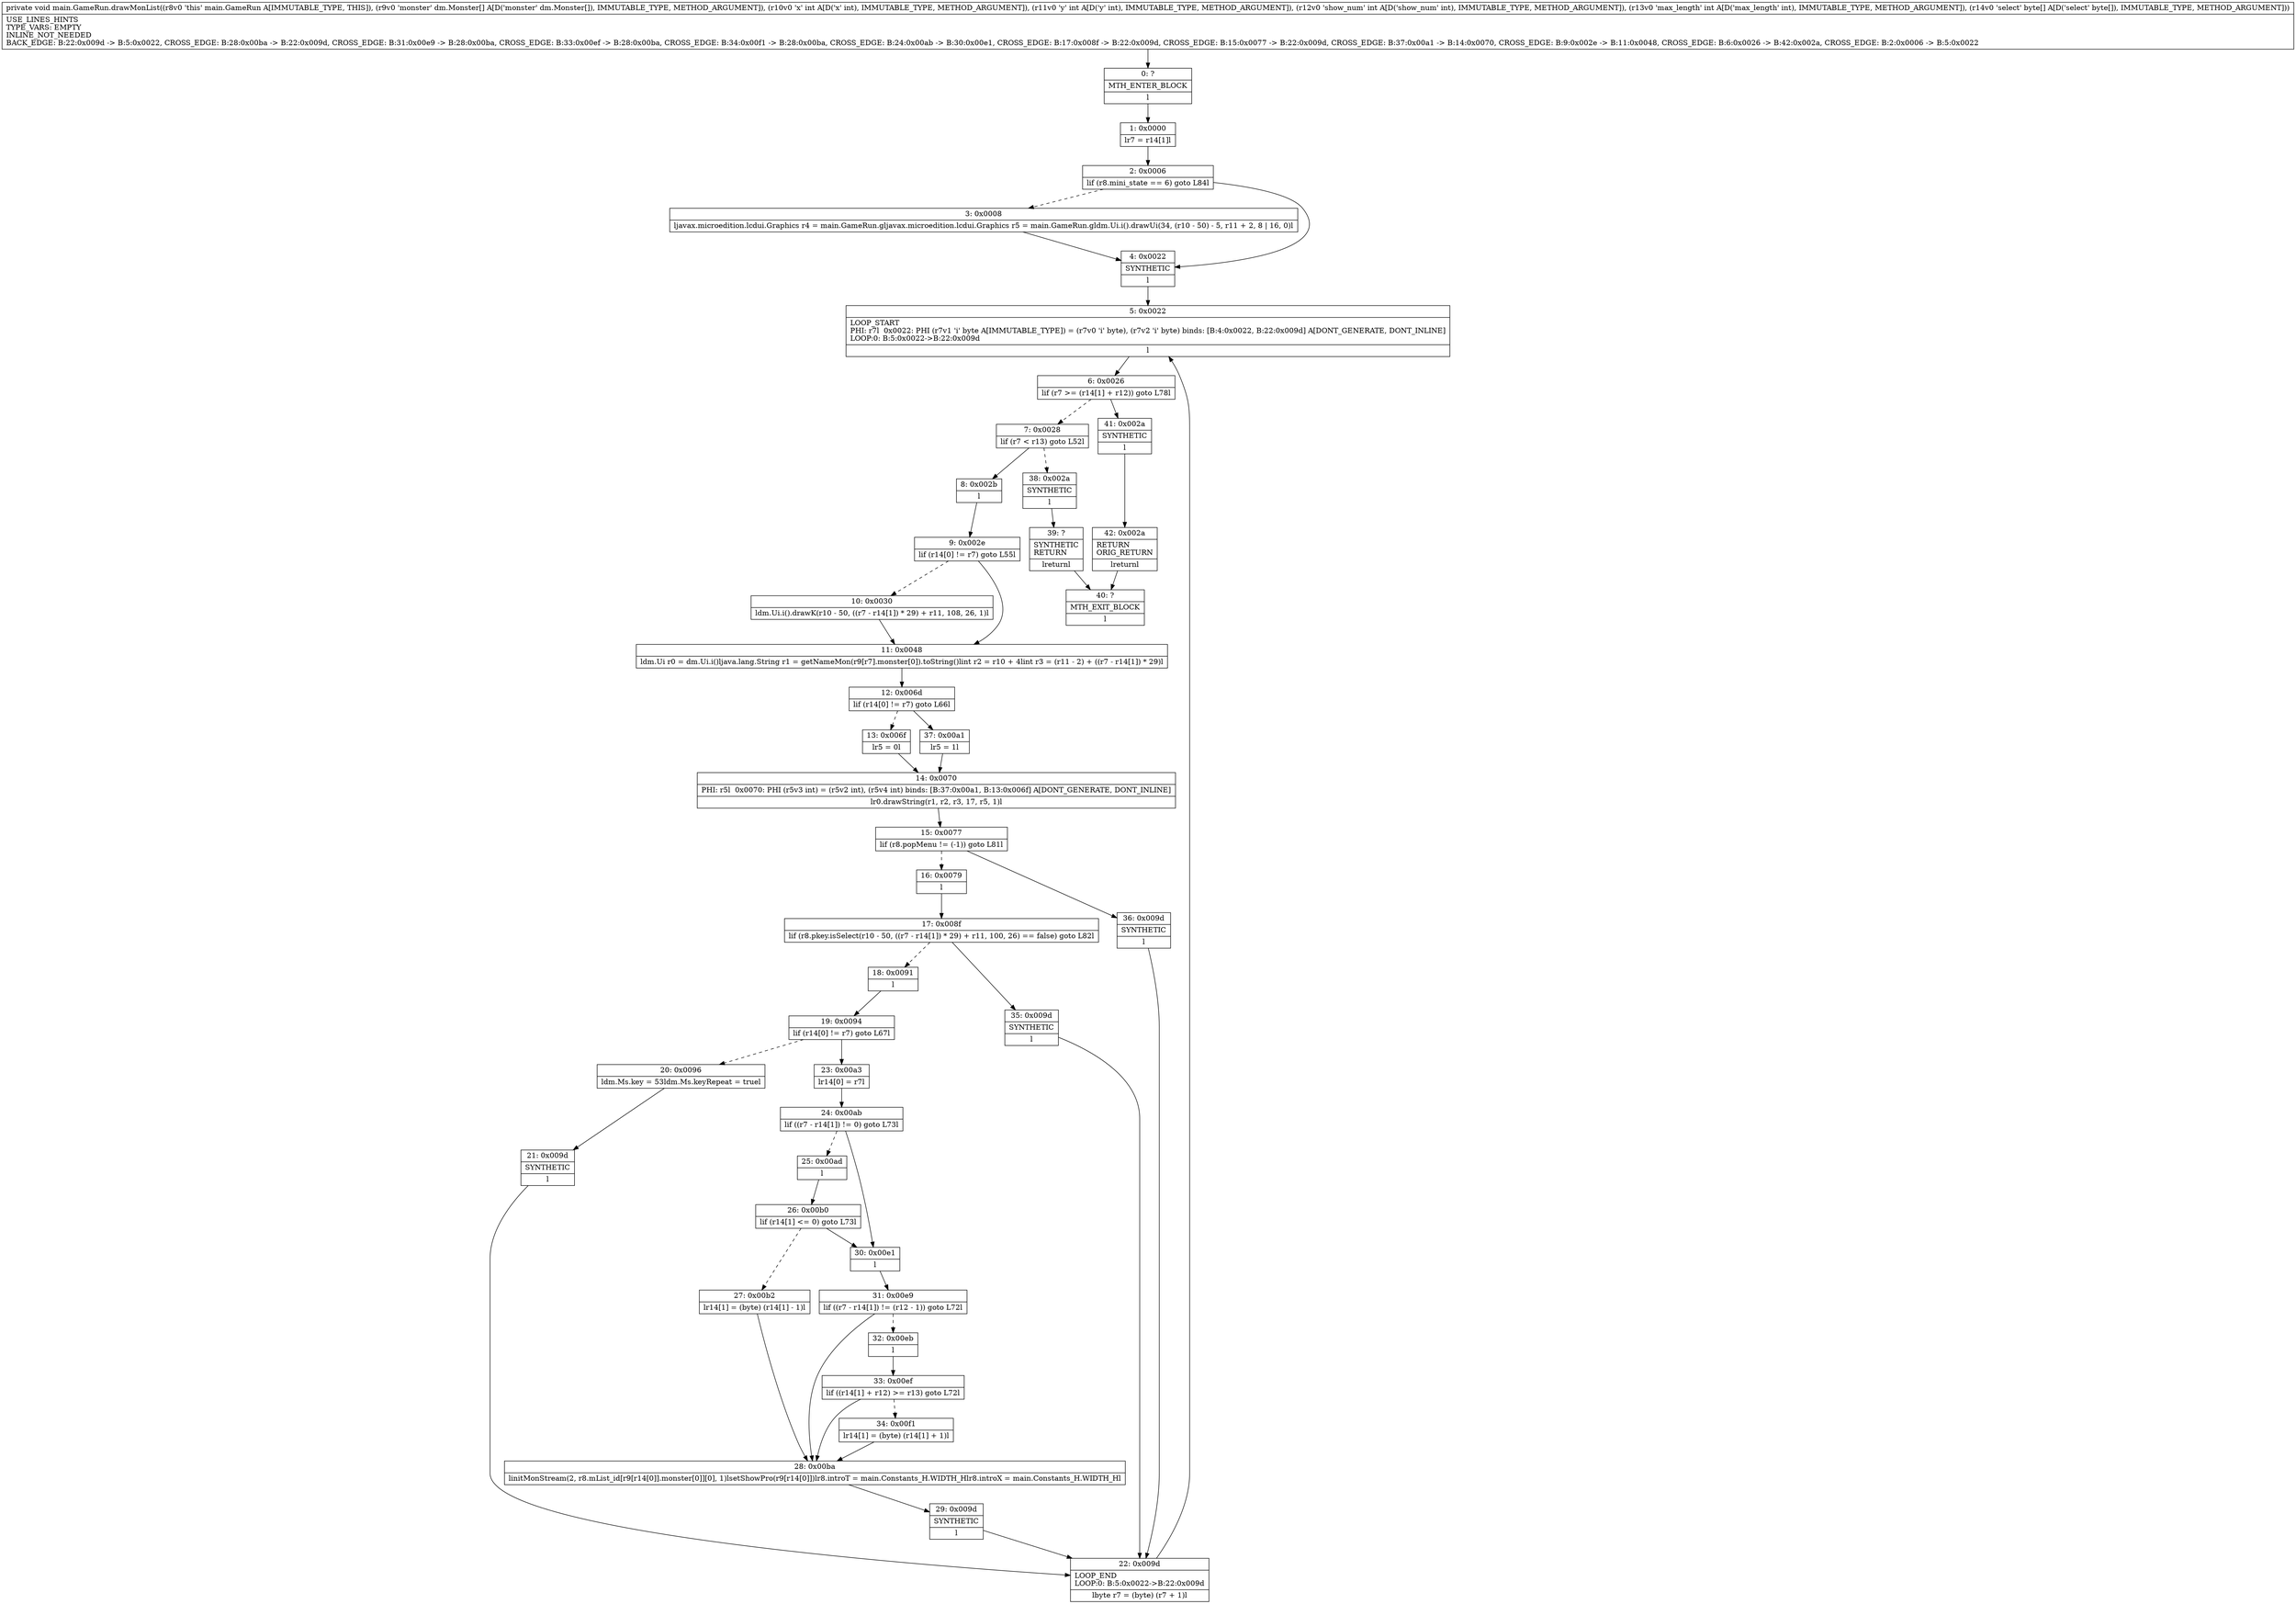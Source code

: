 digraph "CFG formain.GameRun.drawMonList([Ldm\/Monster;IIII[B)V" {
Node_0 [shape=record,label="{0\:\ ?|MTH_ENTER_BLOCK\l|l}"];
Node_1 [shape=record,label="{1\:\ 0x0000|lr7 = r14[1]l}"];
Node_2 [shape=record,label="{2\:\ 0x0006|lif (r8.mini_state == 6) goto L84l}"];
Node_3 [shape=record,label="{3\:\ 0x0008|ljavax.microedition.lcdui.Graphics r4 = main.GameRun.gljavax.microedition.lcdui.Graphics r5 = main.GameRun.gldm.Ui.i().drawUi(34, (r10 \- 50) \- 5, r11 + 2, 8 \| 16, 0)l}"];
Node_4 [shape=record,label="{4\:\ 0x0022|SYNTHETIC\l|l}"];
Node_5 [shape=record,label="{5\:\ 0x0022|LOOP_START\lPHI: r7l  0x0022: PHI (r7v1 'i' byte A[IMMUTABLE_TYPE]) = (r7v0 'i' byte), (r7v2 'i' byte) binds: [B:4:0x0022, B:22:0x009d] A[DONT_GENERATE, DONT_INLINE]\lLOOP:0: B:5:0x0022\-\>B:22:0x009d\l|l}"];
Node_6 [shape=record,label="{6\:\ 0x0026|lif (r7 \>= (r14[1] + r12)) goto L78l}"];
Node_7 [shape=record,label="{7\:\ 0x0028|lif (r7 \< r13) goto L52l}"];
Node_8 [shape=record,label="{8\:\ 0x002b|l}"];
Node_9 [shape=record,label="{9\:\ 0x002e|lif (r14[0] != r7) goto L55l}"];
Node_10 [shape=record,label="{10\:\ 0x0030|ldm.Ui.i().drawK(r10 \- 50, ((r7 \- r14[1]) * 29) + r11, 108, 26, 1)l}"];
Node_11 [shape=record,label="{11\:\ 0x0048|ldm.Ui r0 = dm.Ui.i()ljava.lang.String r1 = getNameMon(r9[r7].monster[0]).toString()lint r2 = r10 + 4lint r3 = (r11 \- 2) + ((r7 \- r14[1]) * 29)l}"];
Node_12 [shape=record,label="{12\:\ 0x006d|lif (r14[0] != r7) goto L66l}"];
Node_13 [shape=record,label="{13\:\ 0x006f|lr5 = 0l}"];
Node_14 [shape=record,label="{14\:\ 0x0070|PHI: r5l  0x0070: PHI (r5v3 int) = (r5v2 int), (r5v4 int) binds: [B:37:0x00a1, B:13:0x006f] A[DONT_GENERATE, DONT_INLINE]\l|lr0.drawString(r1, r2, r3, 17, r5, 1)l}"];
Node_15 [shape=record,label="{15\:\ 0x0077|lif (r8.popMenu != (\-1)) goto L81l}"];
Node_16 [shape=record,label="{16\:\ 0x0079|l}"];
Node_17 [shape=record,label="{17\:\ 0x008f|lif (r8.pkey.isSelect(r10 \- 50, ((r7 \- r14[1]) * 29) + r11, 100, 26) == false) goto L82l}"];
Node_18 [shape=record,label="{18\:\ 0x0091|l}"];
Node_19 [shape=record,label="{19\:\ 0x0094|lif (r14[0] != r7) goto L67l}"];
Node_20 [shape=record,label="{20\:\ 0x0096|ldm.Ms.key = 53ldm.Ms.keyRepeat = truel}"];
Node_21 [shape=record,label="{21\:\ 0x009d|SYNTHETIC\l|l}"];
Node_22 [shape=record,label="{22\:\ 0x009d|LOOP_END\lLOOP:0: B:5:0x0022\-\>B:22:0x009d\l|lbyte r7 = (byte) (r7 + 1)l}"];
Node_23 [shape=record,label="{23\:\ 0x00a3|lr14[0] = r7l}"];
Node_24 [shape=record,label="{24\:\ 0x00ab|lif ((r7 \- r14[1]) != 0) goto L73l}"];
Node_25 [shape=record,label="{25\:\ 0x00ad|l}"];
Node_26 [shape=record,label="{26\:\ 0x00b0|lif (r14[1] \<= 0) goto L73l}"];
Node_27 [shape=record,label="{27\:\ 0x00b2|lr14[1] = (byte) (r14[1] \- 1)l}"];
Node_28 [shape=record,label="{28\:\ 0x00ba|linitMonStream(2, r8.mList_id[r9[r14[0]].monster[0]][0], 1)lsetShowPro(r9[r14[0]])lr8.introT = main.Constants_H.WIDTH_Hlr8.introX = main.Constants_H.WIDTH_Hl}"];
Node_29 [shape=record,label="{29\:\ 0x009d|SYNTHETIC\l|l}"];
Node_30 [shape=record,label="{30\:\ 0x00e1|l}"];
Node_31 [shape=record,label="{31\:\ 0x00e9|lif ((r7 \- r14[1]) != (r12 \- 1)) goto L72l}"];
Node_32 [shape=record,label="{32\:\ 0x00eb|l}"];
Node_33 [shape=record,label="{33\:\ 0x00ef|lif ((r14[1] + r12) \>= r13) goto L72l}"];
Node_34 [shape=record,label="{34\:\ 0x00f1|lr14[1] = (byte) (r14[1] + 1)l}"];
Node_35 [shape=record,label="{35\:\ 0x009d|SYNTHETIC\l|l}"];
Node_36 [shape=record,label="{36\:\ 0x009d|SYNTHETIC\l|l}"];
Node_37 [shape=record,label="{37\:\ 0x00a1|lr5 = 1l}"];
Node_38 [shape=record,label="{38\:\ 0x002a|SYNTHETIC\l|l}"];
Node_39 [shape=record,label="{39\:\ ?|SYNTHETIC\lRETURN\l|lreturnl}"];
Node_40 [shape=record,label="{40\:\ ?|MTH_EXIT_BLOCK\l|l}"];
Node_41 [shape=record,label="{41\:\ 0x002a|SYNTHETIC\l|l}"];
Node_42 [shape=record,label="{42\:\ 0x002a|RETURN\lORIG_RETURN\l|lreturnl}"];
MethodNode[shape=record,label="{private void main.GameRun.drawMonList((r8v0 'this' main.GameRun A[IMMUTABLE_TYPE, THIS]), (r9v0 'monster' dm.Monster[] A[D('monster' dm.Monster[]), IMMUTABLE_TYPE, METHOD_ARGUMENT]), (r10v0 'x' int A[D('x' int), IMMUTABLE_TYPE, METHOD_ARGUMENT]), (r11v0 'y' int A[D('y' int), IMMUTABLE_TYPE, METHOD_ARGUMENT]), (r12v0 'show_num' int A[D('show_num' int), IMMUTABLE_TYPE, METHOD_ARGUMENT]), (r13v0 'max_length' int A[D('max_length' int), IMMUTABLE_TYPE, METHOD_ARGUMENT]), (r14v0 'select' byte[] A[D('select' byte[]), IMMUTABLE_TYPE, METHOD_ARGUMENT]))  | USE_LINES_HINTS\lTYPE_VARS: EMPTY\lINLINE_NOT_NEEDED\lBACK_EDGE: B:22:0x009d \-\> B:5:0x0022, CROSS_EDGE: B:28:0x00ba \-\> B:22:0x009d, CROSS_EDGE: B:31:0x00e9 \-\> B:28:0x00ba, CROSS_EDGE: B:33:0x00ef \-\> B:28:0x00ba, CROSS_EDGE: B:34:0x00f1 \-\> B:28:0x00ba, CROSS_EDGE: B:24:0x00ab \-\> B:30:0x00e1, CROSS_EDGE: B:17:0x008f \-\> B:22:0x009d, CROSS_EDGE: B:15:0x0077 \-\> B:22:0x009d, CROSS_EDGE: B:37:0x00a1 \-\> B:14:0x0070, CROSS_EDGE: B:9:0x002e \-\> B:11:0x0048, CROSS_EDGE: B:6:0x0026 \-\> B:42:0x002a, CROSS_EDGE: B:2:0x0006 \-\> B:5:0x0022\l}"];
MethodNode -> Node_0;
Node_0 -> Node_1;
Node_1 -> Node_2;
Node_2 -> Node_3[style=dashed];
Node_2 -> Node_4;
Node_3 -> Node_4;
Node_4 -> Node_5;
Node_5 -> Node_6;
Node_6 -> Node_7[style=dashed];
Node_6 -> Node_41;
Node_7 -> Node_8;
Node_7 -> Node_38[style=dashed];
Node_8 -> Node_9;
Node_9 -> Node_10[style=dashed];
Node_9 -> Node_11;
Node_10 -> Node_11;
Node_11 -> Node_12;
Node_12 -> Node_13[style=dashed];
Node_12 -> Node_37;
Node_13 -> Node_14;
Node_14 -> Node_15;
Node_15 -> Node_16[style=dashed];
Node_15 -> Node_36;
Node_16 -> Node_17;
Node_17 -> Node_18[style=dashed];
Node_17 -> Node_35;
Node_18 -> Node_19;
Node_19 -> Node_20[style=dashed];
Node_19 -> Node_23;
Node_20 -> Node_21;
Node_21 -> Node_22;
Node_22 -> Node_5;
Node_23 -> Node_24;
Node_24 -> Node_25[style=dashed];
Node_24 -> Node_30;
Node_25 -> Node_26;
Node_26 -> Node_27[style=dashed];
Node_26 -> Node_30;
Node_27 -> Node_28;
Node_28 -> Node_29;
Node_29 -> Node_22;
Node_30 -> Node_31;
Node_31 -> Node_28;
Node_31 -> Node_32[style=dashed];
Node_32 -> Node_33;
Node_33 -> Node_28;
Node_33 -> Node_34[style=dashed];
Node_34 -> Node_28;
Node_35 -> Node_22;
Node_36 -> Node_22;
Node_37 -> Node_14;
Node_38 -> Node_39;
Node_39 -> Node_40;
Node_41 -> Node_42;
Node_42 -> Node_40;
}

